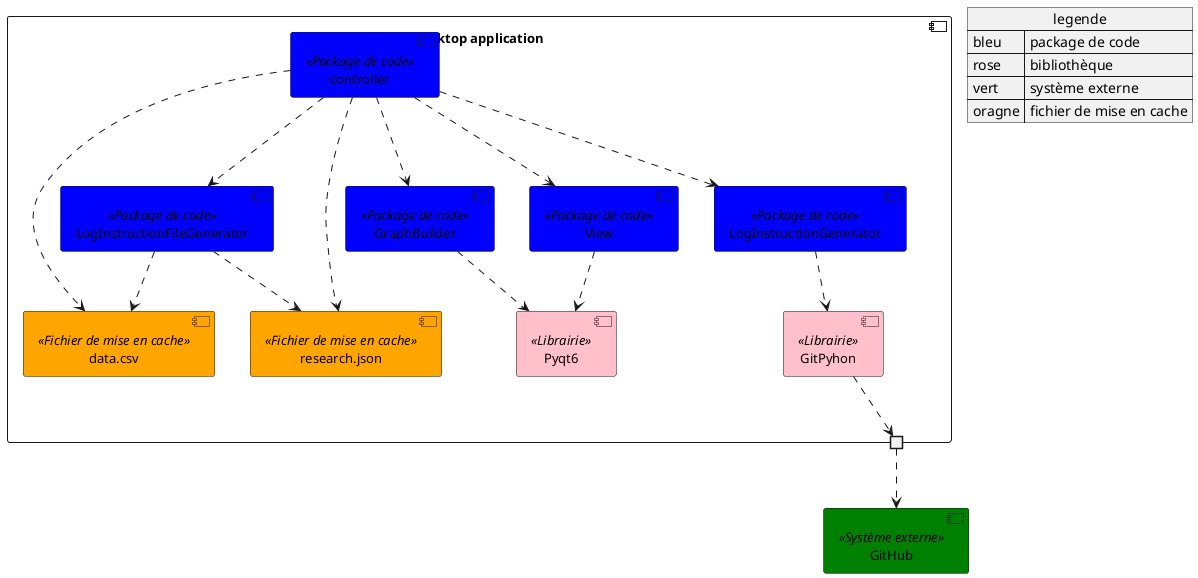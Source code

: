 @startuml component
skinparam component {
  FontSize 13
  BackgroundColor<<Librairie >> Pink
  BackgroundColor<<Fichier de mise en cache>> Orange
  BackgroundColor<<Package de code>> Blue
  BackgroundColor<<Système externe>> Green
}


component "desktop application"{
    component "controller" as controller << Package de code >>
    component "data.csv" as data.csv << Fichier de mise en cache >>
    component "research.json" as research.json << Fichier de mise en cache >>
    component "LogInstructionFileGenerator" as LogInstructionFileGenerator << Package de code >>
    component "GraphBuilder" as GraphBuilder << Package de code >>
    component "LogInstructionGenerator" as LogInstructionGenerator << Package de code >>
    component "View" as View << Package de code >>
    component "GitPyhon" as GitPython << Librairie >>
    component "Pyqt6" as Pyqt6 << Librairie >>
    portout " "
}

component "GitHub" as GitHub << Système externe >>

controller ..> "GraphBuilder"
controller ..> "LogInstructionGenerator"
controller ..> "LogInstructionFileGenerator"
controller ..> View
View ..> Pyqt6
GraphBuilder ..> Pyqt6
controller ..> data.csv
controller ..> research.json

GitPython ..> " "
" " ..> GitHub
LogInstructionGenerator ..> GitPython
LogInstructionFileGenerator ..> data.csv
LogInstructionFileGenerator ..> research.json

json legende{
    "bleu" : "package de code",
    "rose" : "bibliothèque",
    "vert" : "système externe",
    "oragne" : "fichier de mise en cache"
}


@enduml